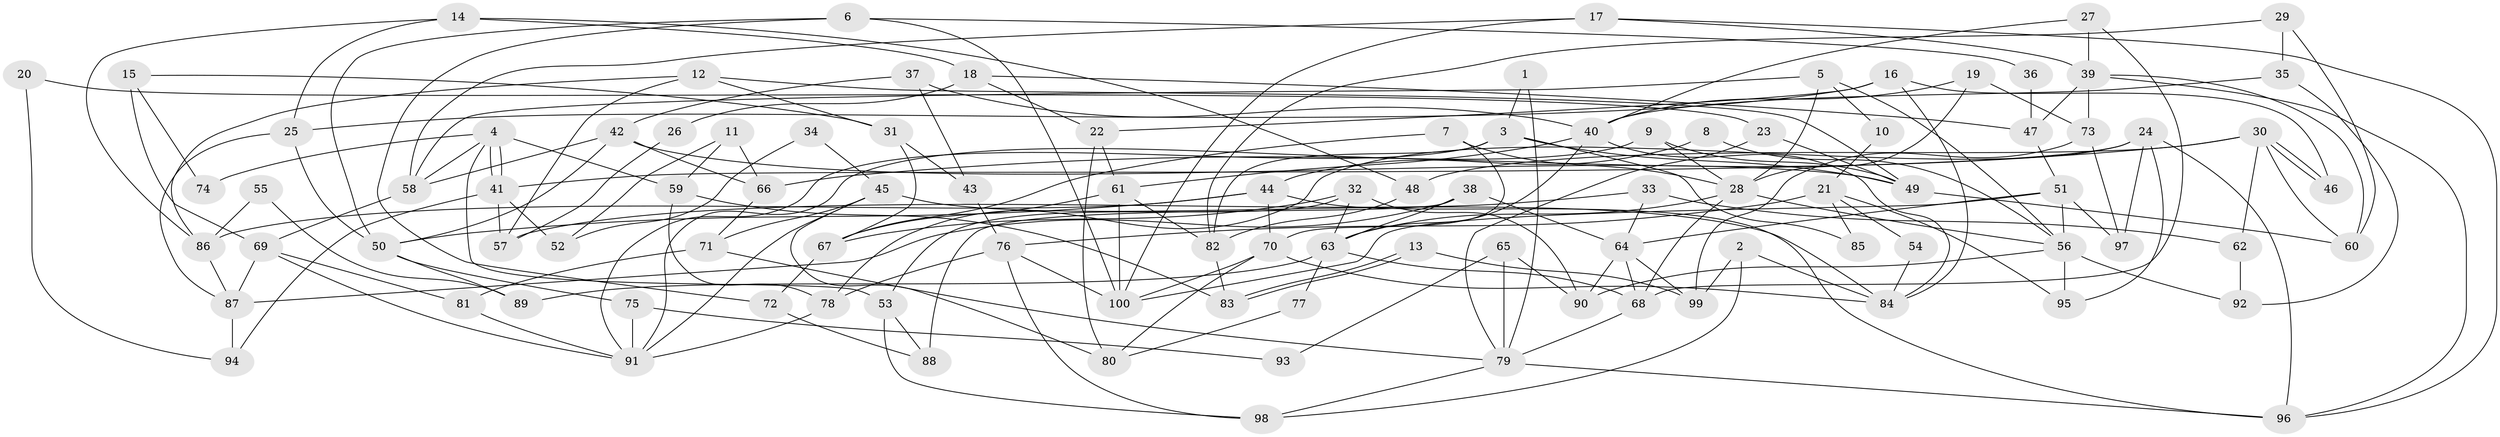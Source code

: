 // Generated by graph-tools (version 1.1) at 2025/38/02/21/25 10:38:59]
// undirected, 100 vertices, 200 edges
graph export_dot {
graph [start="1"]
  node [color=gray90,style=filled];
  1;
  2;
  3;
  4;
  5;
  6;
  7;
  8;
  9;
  10;
  11;
  12;
  13;
  14;
  15;
  16;
  17;
  18;
  19;
  20;
  21;
  22;
  23;
  24;
  25;
  26;
  27;
  28;
  29;
  30;
  31;
  32;
  33;
  34;
  35;
  36;
  37;
  38;
  39;
  40;
  41;
  42;
  43;
  44;
  45;
  46;
  47;
  48;
  49;
  50;
  51;
  52;
  53;
  54;
  55;
  56;
  57;
  58;
  59;
  60;
  61;
  62;
  63;
  64;
  65;
  66;
  67;
  68;
  69;
  70;
  71;
  72;
  73;
  74;
  75;
  76;
  77;
  78;
  79;
  80;
  81;
  82;
  83;
  84;
  85;
  86;
  87;
  88;
  89;
  90;
  91;
  92;
  93;
  94;
  95;
  96;
  97;
  98;
  99;
  100;
  1 -- 3;
  1 -- 79;
  2 -- 84;
  2 -- 99;
  2 -- 98;
  3 -- 82;
  3 -- 49;
  3 -- 85;
  3 -- 91;
  4 -- 41;
  4 -- 41;
  4 -- 59;
  4 -- 53;
  4 -- 58;
  4 -- 74;
  5 -- 58;
  5 -- 56;
  5 -- 10;
  5 -- 28;
  6 -- 100;
  6 -- 72;
  6 -- 36;
  6 -- 50;
  7 -- 28;
  7 -- 67;
  7 -- 70;
  8 -- 56;
  8 -- 44;
  9 -- 91;
  9 -- 28;
  9 -- 49;
  10 -- 21;
  11 -- 59;
  11 -- 66;
  11 -- 52;
  12 -- 86;
  12 -- 49;
  12 -- 31;
  12 -- 57;
  13 -- 83;
  13 -- 83;
  13 -- 99;
  14 -- 18;
  14 -- 25;
  14 -- 48;
  14 -- 86;
  15 -- 31;
  15 -- 69;
  15 -- 74;
  16 -- 22;
  16 -- 25;
  16 -- 46;
  16 -- 84;
  17 -- 58;
  17 -- 100;
  17 -- 39;
  17 -- 96;
  18 -- 47;
  18 -- 22;
  18 -- 26;
  19 -- 40;
  19 -- 73;
  19 -- 28;
  20 -- 94;
  20 -- 23;
  21 -- 76;
  21 -- 95;
  21 -- 54;
  21 -- 85;
  22 -- 61;
  22 -- 80;
  23 -- 79;
  23 -- 49;
  24 -- 96;
  24 -- 78;
  24 -- 41;
  24 -- 95;
  24 -- 97;
  25 -- 50;
  25 -- 87;
  26 -- 57;
  27 -- 40;
  27 -- 68;
  27 -- 39;
  28 -- 56;
  28 -- 63;
  28 -- 68;
  29 -- 60;
  29 -- 35;
  29 -- 82;
  30 -- 46;
  30 -- 46;
  30 -- 60;
  30 -- 48;
  30 -- 62;
  30 -- 66;
  31 -- 43;
  31 -- 67;
  32 -- 63;
  32 -- 53;
  32 -- 67;
  32 -- 90;
  33 -- 64;
  33 -- 57;
  33 -- 62;
  34 -- 52;
  34 -- 45;
  35 -- 40;
  35 -- 92;
  36 -- 47;
  37 -- 42;
  37 -- 40;
  37 -- 43;
  38 -- 64;
  38 -- 63;
  38 -- 87;
  38 -- 88;
  39 -- 47;
  39 -- 60;
  39 -- 73;
  39 -- 96;
  40 -- 63;
  40 -- 61;
  40 -- 84;
  41 -- 52;
  41 -- 57;
  41 -- 94;
  42 -- 58;
  42 -- 50;
  42 -- 49;
  42 -- 66;
  43 -- 76;
  44 -- 96;
  44 -- 70;
  44 -- 50;
  44 -- 86;
  45 -- 84;
  45 -- 91;
  45 -- 71;
  45 -- 80;
  47 -- 51;
  48 -- 82;
  49 -- 60;
  50 -- 75;
  50 -- 89;
  51 -- 100;
  51 -- 56;
  51 -- 64;
  51 -- 97;
  53 -- 98;
  53 -- 88;
  54 -- 84;
  55 -- 89;
  55 -- 86;
  56 -- 90;
  56 -- 92;
  56 -- 95;
  58 -- 69;
  59 -- 78;
  59 -- 83;
  61 -- 67;
  61 -- 82;
  61 -- 100;
  62 -- 92;
  63 -- 68;
  63 -- 77;
  63 -- 89;
  64 -- 68;
  64 -- 90;
  64 -- 99;
  65 -- 79;
  65 -- 90;
  65 -- 93;
  66 -- 71;
  67 -- 72;
  68 -- 79;
  69 -- 87;
  69 -- 81;
  69 -- 91;
  70 -- 84;
  70 -- 80;
  70 -- 100;
  71 -- 79;
  71 -- 81;
  72 -- 88;
  73 -- 97;
  73 -- 99;
  75 -- 91;
  75 -- 93;
  76 -- 98;
  76 -- 100;
  76 -- 78;
  77 -- 80;
  78 -- 91;
  79 -- 96;
  79 -- 98;
  81 -- 91;
  82 -- 83;
  86 -- 87;
  87 -- 94;
}
